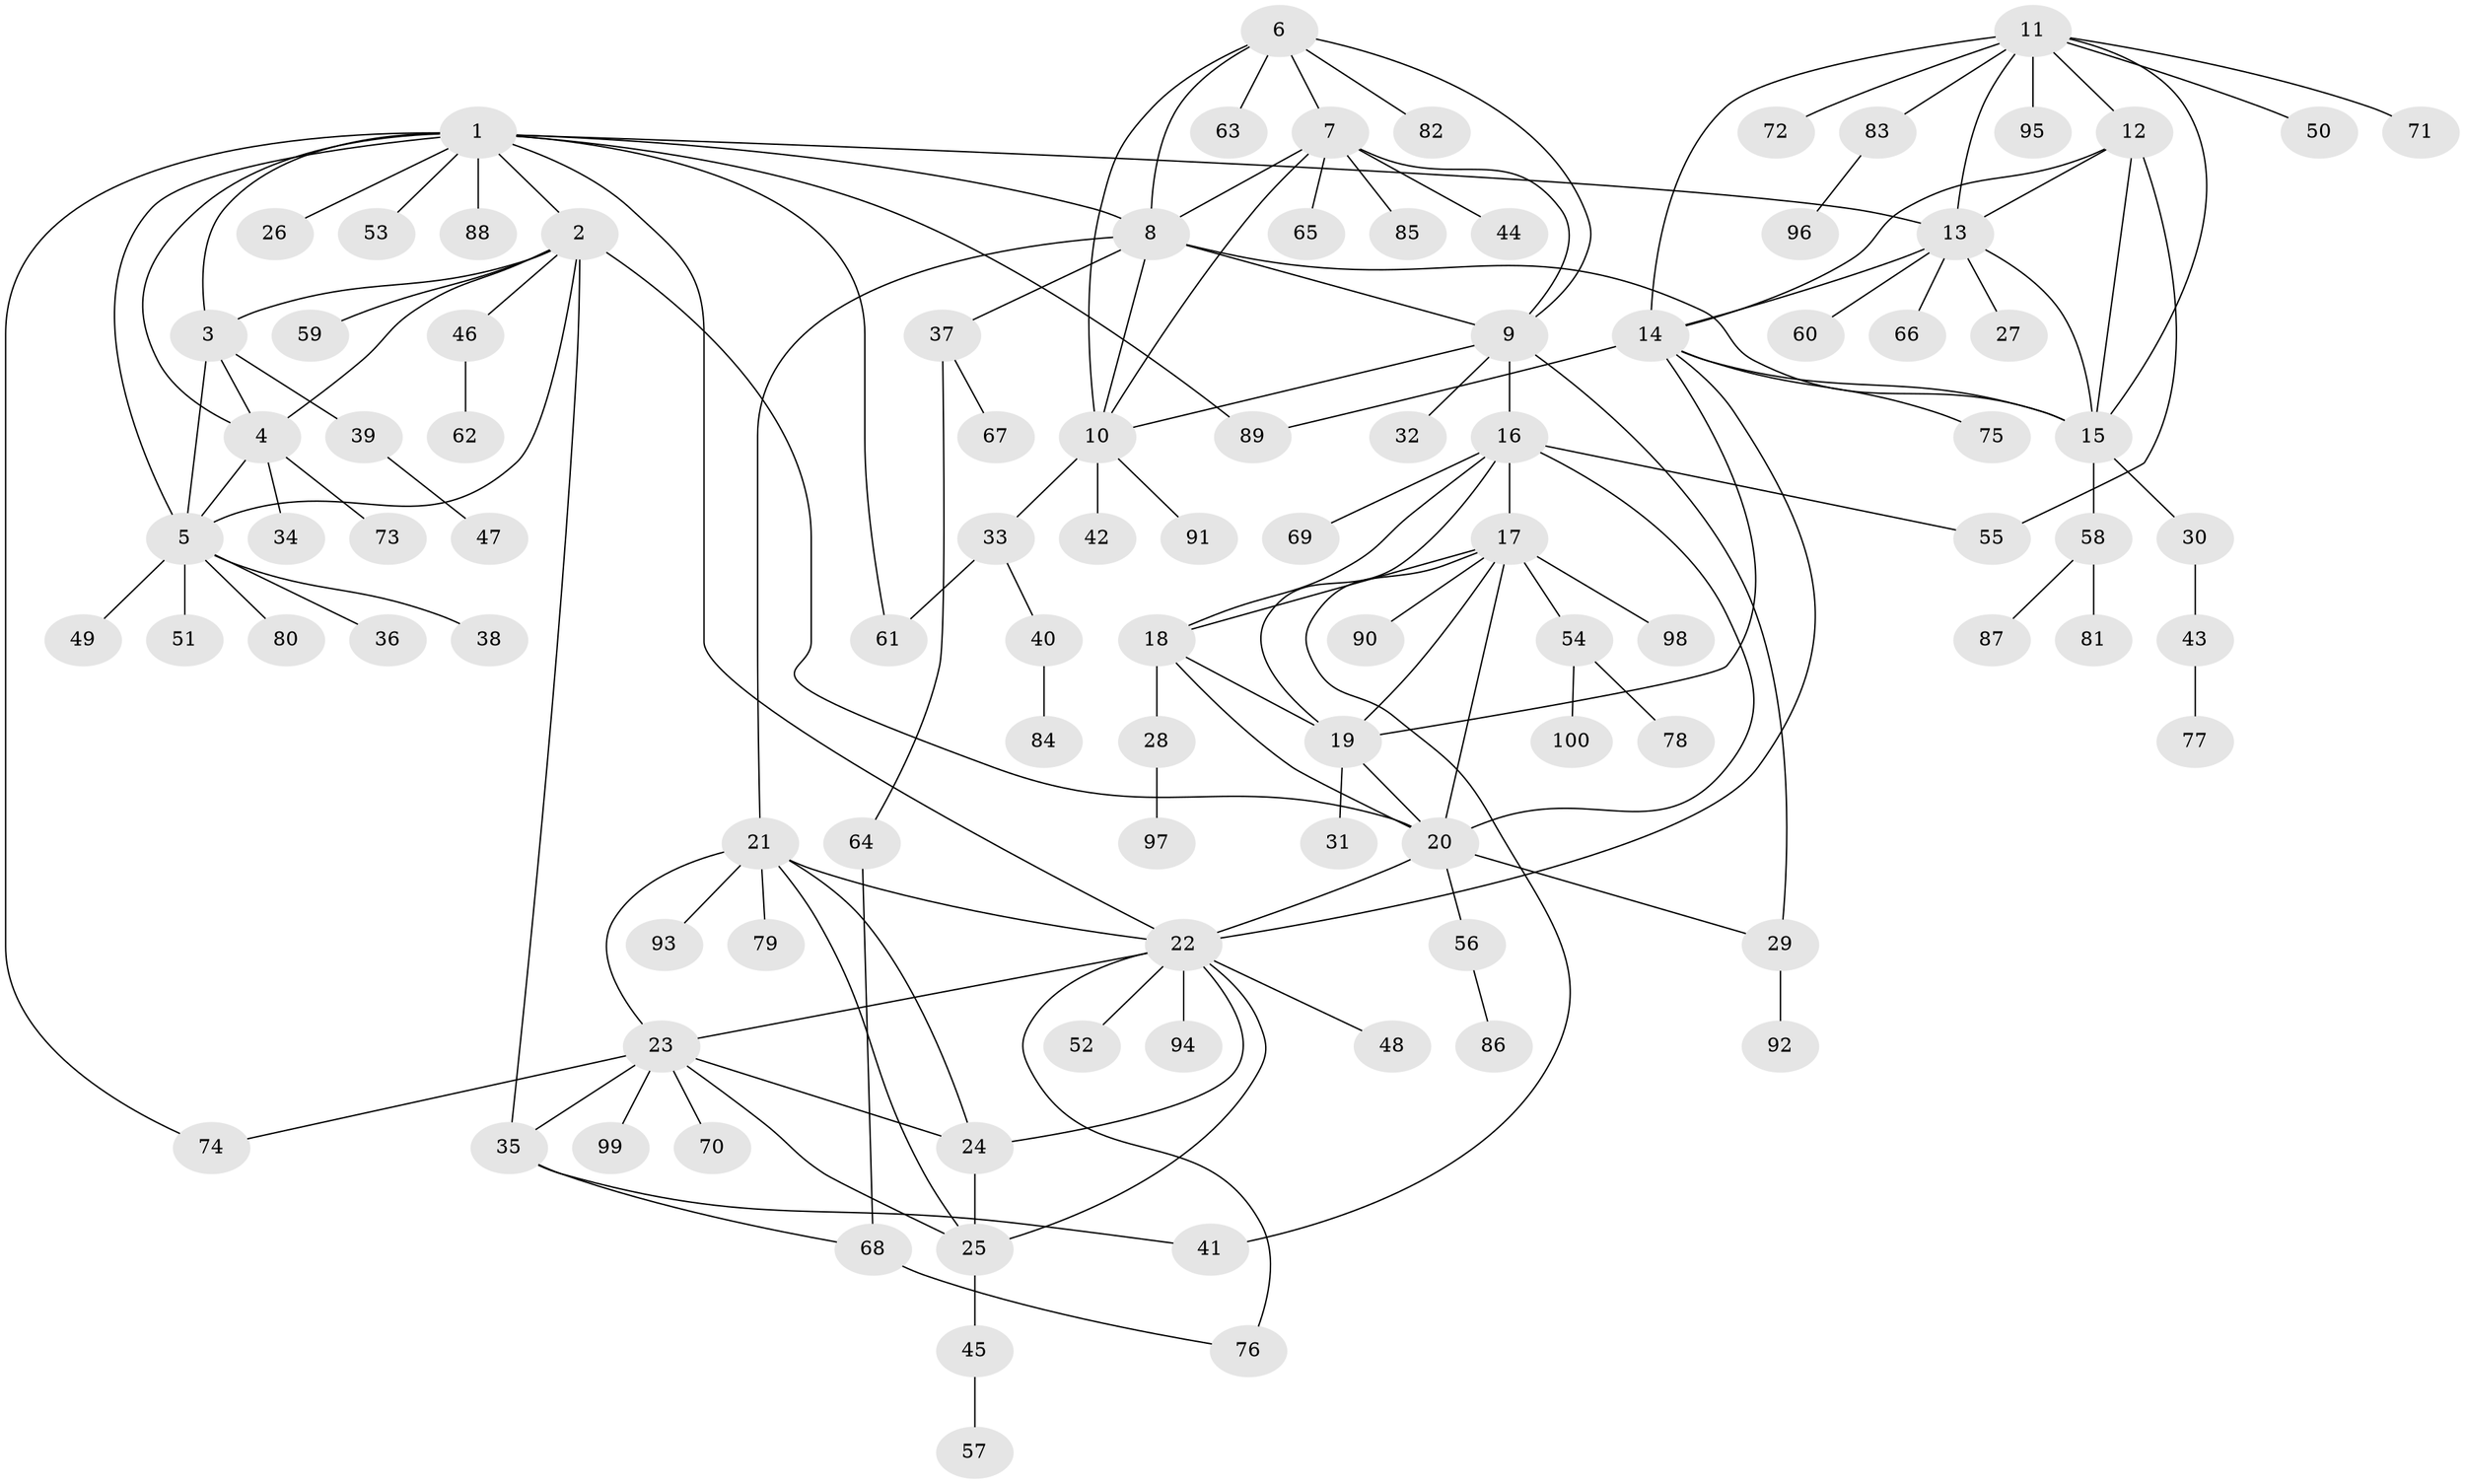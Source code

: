 // coarse degree distribution, {12: 0.03333333333333333, 7: 0.06666666666666667, 3: 0.2, 9: 0.03333333333333333, 10: 0.03333333333333333, 8: 0.03333333333333333, 4: 0.1, 1: 0.5}
// Generated by graph-tools (version 1.1) at 2025/19/03/04/25 18:19:32]
// undirected, 100 vertices, 144 edges
graph export_dot {
graph [start="1"]
  node [color=gray90,style=filled];
  1;
  2;
  3;
  4;
  5;
  6;
  7;
  8;
  9;
  10;
  11;
  12;
  13;
  14;
  15;
  16;
  17;
  18;
  19;
  20;
  21;
  22;
  23;
  24;
  25;
  26;
  27;
  28;
  29;
  30;
  31;
  32;
  33;
  34;
  35;
  36;
  37;
  38;
  39;
  40;
  41;
  42;
  43;
  44;
  45;
  46;
  47;
  48;
  49;
  50;
  51;
  52;
  53;
  54;
  55;
  56;
  57;
  58;
  59;
  60;
  61;
  62;
  63;
  64;
  65;
  66;
  67;
  68;
  69;
  70;
  71;
  72;
  73;
  74;
  75;
  76;
  77;
  78;
  79;
  80;
  81;
  82;
  83;
  84;
  85;
  86;
  87;
  88;
  89;
  90;
  91;
  92;
  93;
  94;
  95;
  96;
  97;
  98;
  99;
  100;
  1 -- 2;
  1 -- 3;
  1 -- 4;
  1 -- 5;
  1 -- 8;
  1 -- 13;
  1 -- 22;
  1 -- 26;
  1 -- 53;
  1 -- 61;
  1 -- 74;
  1 -- 88;
  1 -- 89;
  2 -- 3;
  2 -- 4;
  2 -- 5;
  2 -- 20;
  2 -- 35;
  2 -- 46;
  2 -- 59;
  3 -- 4;
  3 -- 5;
  3 -- 39;
  4 -- 5;
  4 -- 34;
  4 -- 73;
  5 -- 36;
  5 -- 38;
  5 -- 49;
  5 -- 51;
  5 -- 80;
  6 -- 7;
  6 -- 8;
  6 -- 9;
  6 -- 10;
  6 -- 63;
  6 -- 82;
  7 -- 8;
  7 -- 9;
  7 -- 10;
  7 -- 44;
  7 -- 65;
  7 -- 85;
  8 -- 9;
  8 -- 10;
  8 -- 15;
  8 -- 21;
  8 -- 37;
  9 -- 10;
  9 -- 16;
  9 -- 29;
  9 -- 32;
  10 -- 33;
  10 -- 42;
  10 -- 91;
  11 -- 12;
  11 -- 13;
  11 -- 14;
  11 -- 15;
  11 -- 50;
  11 -- 71;
  11 -- 72;
  11 -- 83;
  11 -- 95;
  12 -- 13;
  12 -- 14;
  12 -- 15;
  12 -- 55;
  13 -- 14;
  13 -- 15;
  13 -- 27;
  13 -- 60;
  13 -- 66;
  14 -- 15;
  14 -- 19;
  14 -- 22;
  14 -- 75;
  14 -- 89;
  15 -- 30;
  15 -- 58;
  16 -- 17;
  16 -- 18;
  16 -- 19;
  16 -- 20;
  16 -- 55;
  16 -- 69;
  17 -- 18;
  17 -- 19;
  17 -- 20;
  17 -- 41;
  17 -- 54;
  17 -- 90;
  17 -- 98;
  18 -- 19;
  18 -- 20;
  18 -- 28;
  19 -- 20;
  19 -- 31;
  20 -- 22;
  20 -- 29;
  20 -- 56;
  21 -- 22;
  21 -- 23;
  21 -- 24;
  21 -- 25;
  21 -- 79;
  21 -- 93;
  22 -- 23;
  22 -- 24;
  22 -- 25;
  22 -- 48;
  22 -- 52;
  22 -- 76;
  22 -- 94;
  23 -- 24;
  23 -- 25;
  23 -- 35;
  23 -- 70;
  23 -- 74;
  23 -- 99;
  24 -- 25;
  25 -- 45;
  28 -- 97;
  29 -- 92;
  30 -- 43;
  33 -- 40;
  33 -- 61;
  35 -- 41;
  35 -- 68;
  37 -- 64;
  37 -- 67;
  39 -- 47;
  40 -- 84;
  43 -- 77;
  45 -- 57;
  46 -- 62;
  54 -- 78;
  54 -- 100;
  56 -- 86;
  58 -- 81;
  58 -- 87;
  64 -- 68;
  68 -- 76;
  83 -- 96;
}
